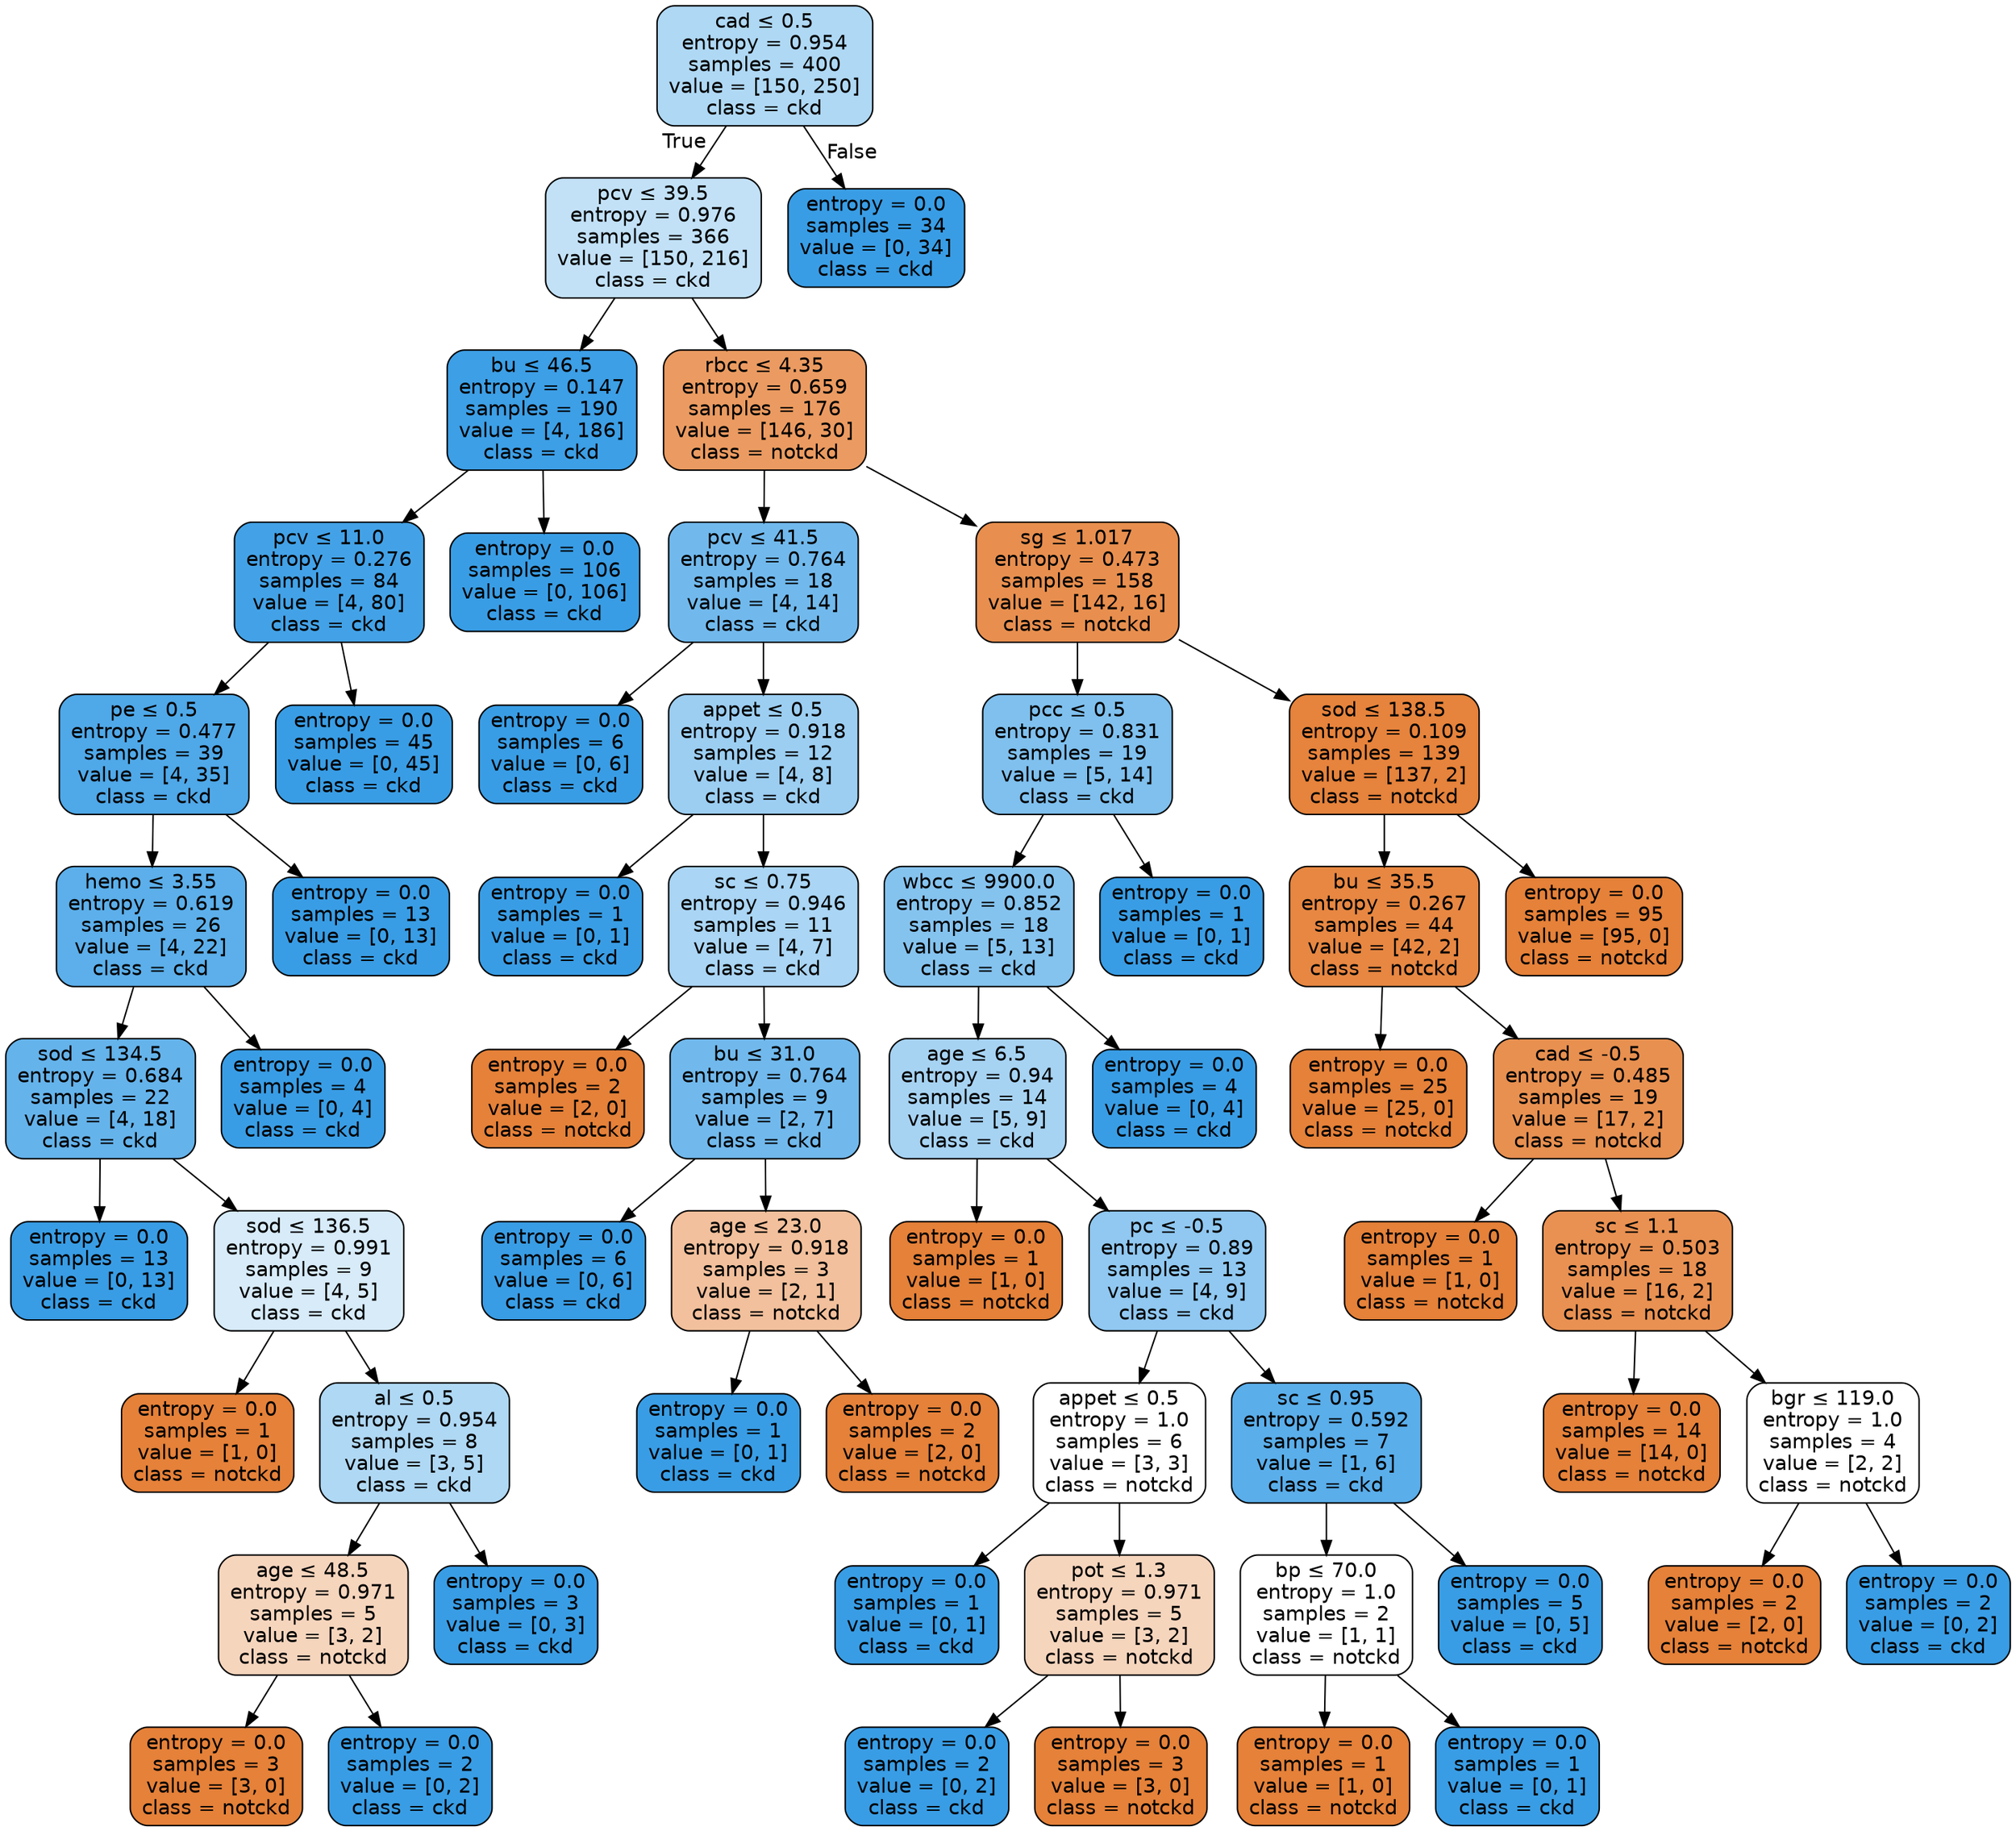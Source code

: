 digraph Tree {
node [shape=box, style="filled, rounded", color="black", fontname=helvetica] ;
edge [fontname=helvetica] ;
0 [label=<cad &le; 0.5<br/>entropy = 0.954<br/>samples = 400<br/>value = [150, 250]<br/>class = ckd>, fillcolor="#399de566"] ;
1 [label=<pcv &le; 39.5<br/>entropy = 0.976<br/>samples = 366<br/>value = [150, 216]<br/>class = ckd>, fillcolor="#399de54e"] ;
0 -> 1 [labeldistance=2.5, labelangle=45, headlabel="True"] ;
2 [label=<bu &le; 46.5<br/>entropy = 0.147<br/>samples = 190<br/>value = [4, 186]<br/>class = ckd>, fillcolor="#399de5fa"] ;
1 -> 2 ;
3 [label=<pcv &le; 11.0<br/>entropy = 0.276<br/>samples = 84<br/>value = [4, 80]<br/>class = ckd>, fillcolor="#399de5f2"] ;
2 -> 3 ;
4 [label=<pe &le; 0.5<br/>entropy = 0.477<br/>samples = 39<br/>value = [4, 35]<br/>class = ckd>, fillcolor="#399de5e2"] ;
3 -> 4 ;
5 [label=<hemo &le; 3.55<br/>entropy = 0.619<br/>samples = 26<br/>value = [4, 22]<br/>class = ckd>, fillcolor="#399de5d1"] ;
4 -> 5 ;
6 [label=<sod &le; 134.5<br/>entropy = 0.684<br/>samples = 22<br/>value = [4, 18]<br/>class = ckd>, fillcolor="#399de5c6"] ;
5 -> 6 ;
7 [label=<entropy = 0.0<br/>samples = 13<br/>value = [0, 13]<br/>class = ckd>, fillcolor="#399de5ff"] ;
6 -> 7 ;
8 [label=<sod &le; 136.5<br/>entropy = 0.991<br/>samples = 9<br/>value = [4, 5]<br/>class = ckd>, fillcolor="#399de533"] ;
6 -> 8 ;
9 [label=<entropy = 0.0<br/>samples = 1<br/>value = [1, 0]<br/>class = notckd>, fillcolor="#e58139ff"] ;
8 -> 9 ;
10 [label=<al &le; 0.5<br/>entropy = 0.954<br/>samples = 8<br/>value = [3, 5]<br/>class = ckd>, fillcolor="#399de566"] ;
8 -> 10 ;
11 [label=<age &le; 48.5<br/>entropy = 0.971<br/>samples = 5<br/>value = [3, 2]<br/>class = notckd>, fillcolor="#e5813955"] ;
10 -> 11 ;
12 [label=<entropy = 0.0<br/>samples = 3<br/>value = [3, 0]<br/>class = notckd>, fillcolor="#e58139ff"] ;
11 -> 12 ;
13 [label=<entropy = 0.0<br/>samples = 2<br/>value = [0, 2]<br/>class = ckd>, fillcolor="#399de5ff"] ;
11 -> 13 ;
14 [label=<entropy = 0.0<br/>samples = 3<br/>value = [0, 3]<br/>class = ckd>, fillcolor="#399de5ff"] ;
10 -> 14 ;
15 [label=<entropy = 0.0<br/>samples = 4<br/>value = [0, 4]<br/>class = ckd>, fillcolor="#399de5ff"] ;
5 -> 15 ;
16 [label=<entropy = 0.0<br/>samples = 13<br/>value = [0, 13]<br/>class = ckd>, fillcolor="#399de5ff"] ;
4 -> 16 ;
17 [label=<entropy = 0.0<br/>samples = 45<br/>value = [0, 45]<br/>class = ckd>, fillcolor="#399de5ff"] ;
3 -> 17 ;
18 [label=<entropy = 0.0<br/>samples = 106<br/>value = [0, 106]<br/>class = ckd>, fillcolor="#399de5ff"] ;
2 -> 18 ;
19 [label=<rbcc &le; 4.35<br/>entropy = 0.659<br/>samples = 176<br/>value = [146, 30]<br/>class = notckd>, fillcolor="#e58139cb"] ;
1 -> 19 ;
20 [label=<pcv &le; 41.5<br/>entropy = 0.764<br/>samples = 18<br/>value = [4, 14]<br/>class = ckd>, fillcolor="#399de5b6"] ;
19 -> 20 ;
21 [label=<entropy = 0.0<br/>samples = 6<br/>value = [0, 6]<br/>class = ckd>, fillcolor="#399de5ff"] ;
20 -> 21 ;
22 [label=<appet &le; 0.5<br/>entropy = 0.918<br/>samples = 12<br/>value = [4, 8]<br/>class = ckd>, fillcolor="#399de57f"] ;
20 -> 22 ;
23 [label=<entropy = 0.0<br/>samples = 1<br/>value = [0, 1]<br/>class = ckd>, fillcolor="#399de5ff"] ;
22 -> 23 ;
24 [label=<sc &le; 0.75<br/>entropy = 0.946<br/>samples = 11<br/>value = [4, 7]<br/>class = ckd>, fillcolor="#399de56d"] ;
22 -> 24 ;
25 [label=<entropy = 0.0<br/>samples = 2<br/>value = [2, 0]<br/>class = notckd>, fillcolor="#e58139ff"] ;
24 -> 25 ;
26 [label=<bu &le; 31.0<br/>entropy = 0.764<br/>samples = 9<br/>value = [2, 7]<br/>class = ckd>, fillcolor="#399de5b6"] ;
24 -> 26 ;
27 [label=<entropy = 0.0<br/>samples = 6<br/>value = [0, 6]<br/>class = ckd>, fillcolor="#399de5ff"] ;
26 -> 27 ;
28 [label=<age &le; 23.0<br/>entropy = 0.918<br/>samples = 3<br/>value = [2, 1]<br/>class = notckd>, fillcolor="#e581397f"] ;
26 -> 28 ;
29 [label=<entropy = 0.0<br/>samples = 1<br/>value = [0, 1]<br/>class = ckd>, fillcolor="#399de5ff"] ;
28 -> 29 ;
30 [label=<entropy = 0.0<br/>samples = 2<br/>value = [2, 0]<br/>class = notckd>, fillcolor="#e58139ff"] ;
28 -> 30 ;
31 [label=<sg &le; 1.017<br/>entropy = 0.473<br/>samples = 158<br/>value = [142, 16]<br/>class = notckd>, fillcolor="#e58139e2"] ;
19 -> 31 ;
32 [label=<pcc &le; 0.5<br/>entropy = 0.831<br/>samples = 19<br/>value = [5, 14]<br/>class = ckd>, fillcolor="#399de5a4"] ;
31 -> 32 ;
33 [label=<wbcc &le; 9900.0<br/>entropy = 0.852<br/>samples = 18<br/>value = [5, 13]<br/>class = ckd>, fillcolor="#399de59d"] ;
32 -> 33 ;
34 [label=<age &le; 6.5<br/>entropy = 0.94<br/>samples = 14<br/>value = [5, 9]<br/>class = ckd>, fillcolor="#399de571"] ;
33 -> 34 ;
35 [label=<entropy = 0.0<br/>samples = 1<br/>value = [1, 0]<br/>class = notckd>, fillcolor="#e58139ff"] ;
34 -> 35 ;
36 [label=<pc &le; -0.5<br/>entropy = 0.89<br/>samples = 13<br/>value = [4, 9]<br/>class = ckd>, fillcolor="#399de58e"] ;
34 -> 36 ;
37 [label=<appet &le; 0.5<br/>entropy = 1.0<br/>samples = 6<br/>value = [3, 3]<br/>class = notckd>, fillcolor="#e5813900"] ;
36 -> 37 ;
38 [label=<entropy = 0.0<br/>samples = 1<br/>value = [0, 1]<br/>class = ckd>, fillcolor="#399de5ff"] ;
37 -> 38 ;
39 [label=<pot &le; 1.3<br/>entropy = 0.971<br/>samples = 5<br/>value = [3, 2]<br/>class = notckd>, fillcolor="#e5813955"] ;
37 -> 39 ;
40 [label=<entropy = 0.0<br/>samples = 2<br/>value = [0, 2]<br/>class = ckd>, fillcolor="#399de5ff"] ;
39 -> 40 ;
41 [label=<entropy = 0.0<br/>samples = 3<br/>value = [3, 0]<br/>class = notckd>, fillcolor="#e58139ff"] ;
39 -> 41 ;
42 [label=<sc &le; 0.95<br/>entropy = 0.592<br/>samples = 7<br/>value = [1, 6]<br/>class = ckd>, fillcolor="#399de5d4"] ;
36 -> 42 ;
43 [label=<bp &le; 70.0<br/>entropy = 1.0<br/>samples = 2<br/>value = [1, 1]<br/>class = notckd>, fillcolor="#e5813900"] ;
42 -> 43 ;
44 [label=<entropy = 0.0<br/>samples = 1<br/>value = [1, 0]<br/>class = notckd>, fillcolor="#e58139ff"] ;
43 -> 44 ;
45 [label=<entropy = 0.0<br/>samples = 1<br/>value = [0, 1]<br/>class = ckd>, fillcolor="#399de5ff"] ;
43 -> 45 ;
46 [label=<entropy = 0.0<br/>samples = 5<br/>value = [0, 5]<br/>class = ckd>, fillcolor="#399de5ff"] ;
42 -> 46 ;
47 [label=<entropy = 0.0<br/>samples = 4<br/>value = [0, 4]<br/>class = ckd>, fillcolor="#399de5ff"] ;
33 -> 47 ;
48 [label=<entropy = 0.0<br/>samples = 1<br/>value = [0, 1]<br/>class = ckd>, fillcolor="#399de5ff"] ;
32 -> 48 ;
49 [label=<sod &le; 138.5<br/>entropy = 0.109<br/>samples = 139<br/>value = [137, 2]<br/>class = notckd>, fillcolor="#e58139fb"] ;
31 -> 49 ;
50 [label=<bu &le; 35.5<br/>entropy = 0.267<br/>samples = 44<br/>value = [42, 2]<br/>class = notckd>, fillcolor="#e58139f3"] ;
49 -> 50 ;
51 [label=<entropy = 0.0<br/>samples = 25<br/>value = [25, 0]<br/>class = notckd>, fillcolor="#e58139ff"] ;
50 -> 51 ;
52 [label=<cad &le; -0.5<br/>entropy = 0.485<br/>samples = 19<br/>value = [17, 2]<br/>class = notckd>, fillcolor="#e58139e1"] ;
50 -> 52 ;
53 [label=<entropy = 0.0<br/>samples = 1<br/>value = [1, 0]<br/>class = notckd>, fillcolor="#e58139ff"] ;
52 -> 53 ;
54 [label=<sc &le; 1.1<br/>entropy = 0.503<br/>samples = 18<br/>value = [16, 2]<br/>class = notckd>, fillcolor="#e58139df"] ;
52 -> 54 ;
55 [label=<entropy = 0.0<br/>samples = 14<br/>value = [14, 0]<br/>class = notckd>, fillcolor="#e58139ff"] ;
54 -> 55 ;
56 [label=<bgr &le; 119.0<br/>entropy = 1.0<br/>samples = 4<br/>value = [2, 2]<br/>class = notckd>, fillcolor="#e5813900"] ;
54 -> 56 ;
57 [label=<entropy = 0.0<br/>samples = 2<br/>value = [2, 0]<br/>class = notckd>, fillcolor="#e58139ff"] ;
56 -> 57 ;
58 [label=<entropy = 0.0<br/>samples = 2<br/>value = [0, 2]<br/>class = ckd>, fillcolor="#399de5ff"] ;
56 -> 58 ;
59 [label=<entropy = 0.0<br/>samples = 95<br/>value = [95, 0]<br/>class = notckd>, fillcolor="#e58139ff"] ;
49 -> 59 ;
60 [label=<entropy = 0.0<br/>samples = 34<br/>value = [0, 34]<br/>class = ckd>, fillcolor="#399de5ff"] ;
0 -> 60 [labeldistance=2.5, labelangle=-45, headlabel="False"] ;
}